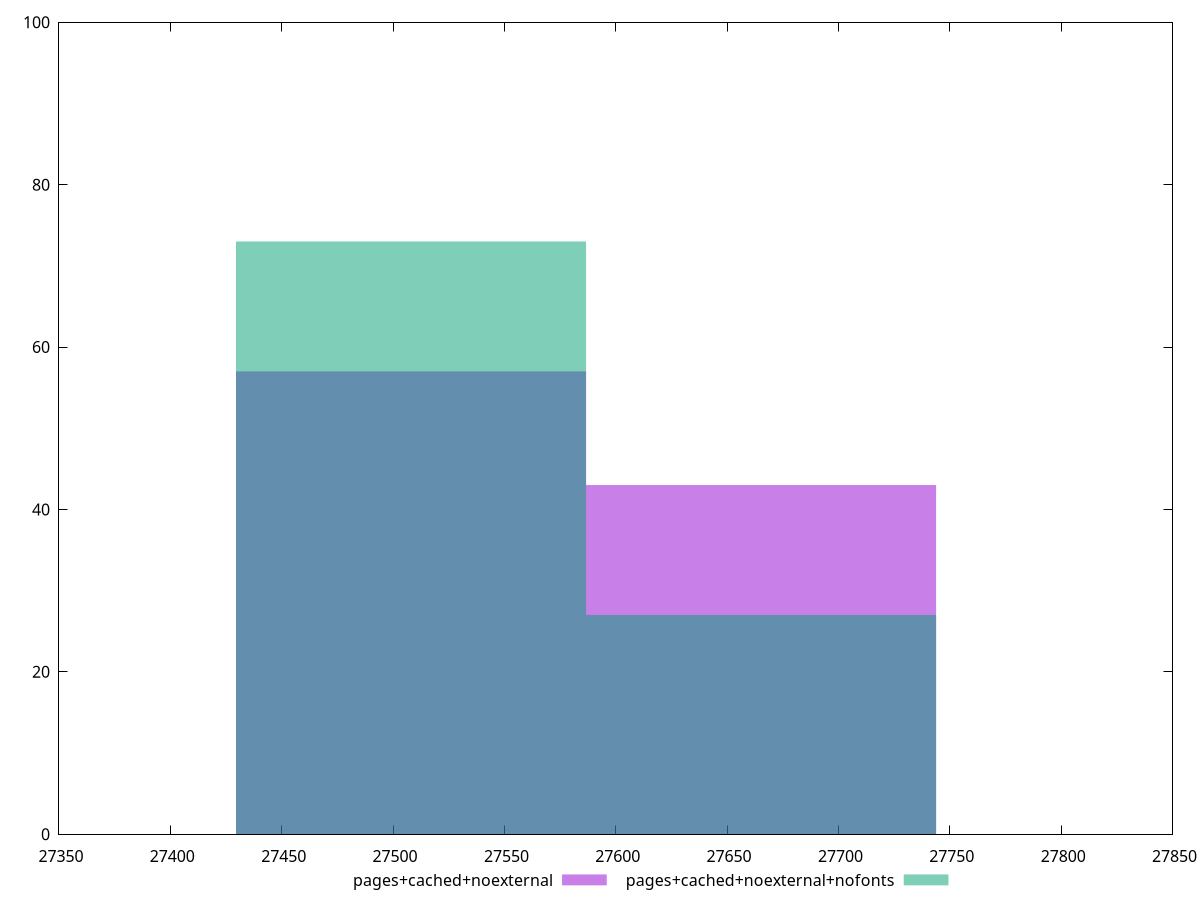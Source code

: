 reset
set terminal svg size 640, 500 enhanced background rgb 'white'
set output "reprap/uses-webp-images/comparison/histogram/5_vs_6.svg"

$pagesCachedNoexternal <<EOF
27665.262811838715 43
27508.07381858963 57
EOF

$pagesCachedNoexternalNofonts <<EOF
27508.07381858963 73
27665.262811838715 27
EOF

set key outside below
set boxwidth 157.1889932490836
set yrange [0:100]
set style fill transparent solid 0.5 noborder

plot \
  $pagesCachedNoexternal title "pages+cached+noexternal" with boxes, \
  $pagesCachedNoexternalNofonts title "pages+cached+noexternal+nofonts" with boxes, \


reset